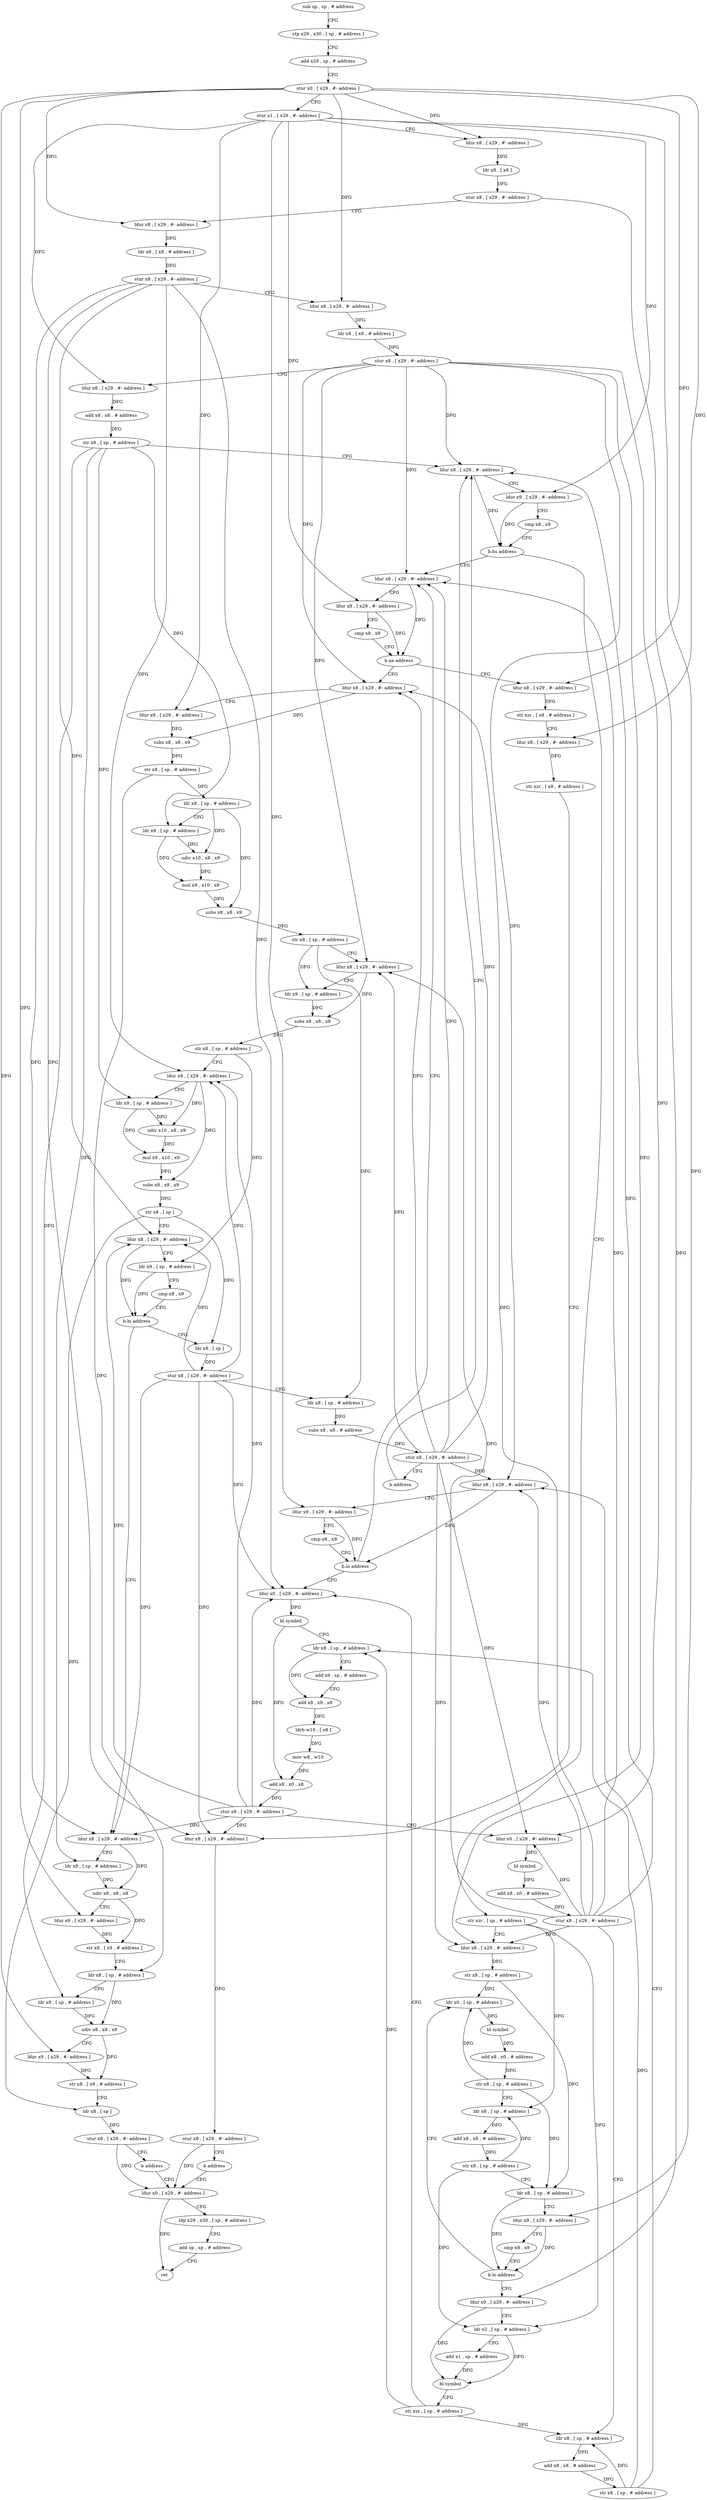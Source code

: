 digraph "func" {
"4235924" [label = "sub sp , sp , # address" ]
"4235928" [label = "stp x29 , x30 , [ sp , # address ]" ]
"4235932" [label = "add x29 , sp , # address" ]
"4235936" [label = "stur x0 , [ x29 , #- address ]" ]
"4235940" [label = "stur x1 , [ x29 , #- address ]" ]
"4235944" [label = "ldur x8 , [ x29 , #- address ]" ]
"4235948" [label = "ldr x8 , [ x8 ]" ]
"4235952" [label = "stur x8 , [ x29 , #- address ]" ]
"4235956" [label = "ldur x8 , [ x29 , #- address ]" ]
"4235960" [label = "ldr x8 , [ x8 , # address ]" ]
"4235964" [label = "stur x8 , [ x29 , #- address ]" ]
"4235968" [label = "ldur x8 , [ x29 , #- address ]" ]
"4235972" [label = "ldr x8 , [ x8 , # address ]" ]
"4235976" [label = "stur x8 , [ x29 , #- address ]" ]
"4235980" [label = "ldur x8 , [ x29 , #- address ]" ]
"4235984" [label = "add x8 , x8 , # address" ]
"4235988" [label = "str x8 , [ sp , # address ]" ]
"4235992" [label = "ldur x8 , [ x29 , #- address ]" ]
"4236164" [label = "ldur x8 , [ x29 , #- address ]" ]
"4236168" [label = "ldur x9 , [ x29 , #- address ]" ]
"4236172" [label = "cmp x8 , x9" ]
"4236176" [label = "b.ne address" ]
"4236208" [label = "ldur x8 , [ x29 , #- address ]" ]
"4236180" [label = "ldur x8 , [ x29 , #- address ]" ]
"4236008" [label = "str xzr , [ sp , # address ]" ]
"4236012" [label = "ldur x8 , [ x29 , #- address ]" ]
"4236016" [label = "str x8 , [ sp , # address ]" ]
"4236020" [label = "ldr x0 , [ sp , # address ]" ]
"4236212" [label = "ldur x9 , [ x29 , #- address ]" ]
"4236216" [label = "subs x8 , x8 , x9" ]
"4236220" [label = "str x8 , [ sp , # address ]" ]
"4236224" [label = "ldr x8 , [ sp , # address ]" ]
"4236228" [label = "ldr x9 , [ sp , # address ]" ]
"4236232" [label = "udiv x10 , x8 , x9" ]
"4236236" [label = "mul x9 , x10 , x9" ]
"4236240" [label = "subs x8 , x8 , x9" ]
"4236244" [label = "str x8 , [ sp , # address ]" ]
"4236248" [label = "ldur x8 , [ x29 , #- address ]" ]
"4236252" [label = "ldr x9 , [ sp , # address ]" ]
"4236256" [label = "subs x8 , x8 , x9" ]
"4236260" [label = "str x8 , [ sp , # address ]" ]
"4236264" [label = "ldur x8 , [ x29 , #- address ]" ]
"4236268" [label = "ldr x9 , [ sp , # address ]" ]
"4236272" [label = "udiv x10 , x8 , x9" ]
"4236276" [label = "mul x9 , x10 , x9" ]
"4236280" [label = "subs x8 , x8 , x9" ]
"4236284" [label = "str x8 , [ sp ]" ]
"4236288" [label = "ldur x8 , [ x29 , #- address ]" ]
"4236292" [label = "ldr x9 , [ sp , # address ]" ]
"4236296" [label = "cmp x8 , x9" ]
"4236300" [label = "b.hi address" ]
"4236356" [label = "ldr x8 , [ sp ]" ]
"4236304" [label = "ldur x8 , [ x29 , #- address ]" ]
"4236184" [label = "str xzr , [ x8 , # address ]" ]
"4236188" [label = "ldur x8 , [ x29 , #- address ]" ]
"4236192" [label = "str xzr , [ x8 , # address ]" ]
"4236196" [label = "ldur x8 , [ x29 , #- address ]" ]
"4236200" [label = "stur x8 , [ x29 , #- address ]" ]
"4236204" [label = "b address" ]
"4236380" [label = "ldur x0 , [ x29 , #- address ]" ]
"4236024" [label = "bl symbol" ]
"4236028" [label = "add x8 , x0 , # address" ]
"4236032" [label = "str x8 , [ sp , # address ]" ]
"4236036" [label = "ldr x8 , [ sp , # address ]" ]
"4236040" [label = "add x8 , x8 , # address" ]
"4236044" [label = "str x8 , [ sp , # address ]" ]
"4236048" [label = "ldr x8 , [ sp , # address ]" ]
"4236052" [label = "ldur x9 , [ x29 , #- address ]" ]
"4236056" [label = "cmp x8 , x9" ]
"4236060" [label = "b.lo address" ]
"4236064" [label = "ldur x0 , [ x29 , #- address ]" ]
"4236068" [label = "ldr x2 , [ sp , # address ]" ]
"4236072" [label = "add x1 , sp , # address" ]
"4236076" [label = "bl symbol" ]
"4236080" [label = "str xzr , [ sp , # address ]" ]
"4236084" [label = "ldur x0 , [ x29 , #- address ]" ]
"4236360" [label = "stur x8 , [ x29 , #- address ]" ]
"4236364" [label = "ldr x8 , [ sp , # address ]" ]
"4236368" [label = "subs x8 , x8 , # address" ]
"4236372" [label = "stur x8 , [ x29 , #- address ]" ]
"4236376" [label = "b address" ]
"4236308" [label = "ldr x9 , [ sp , # address ]" ]
"4236312" [label = "udiv x8 , x8 , x9" ]
"4236316" [label = "ldur x9 , [ x29 , #- address ]" ]
"4236320" [label = "str x8 , [ x9 , # address ]" ]
"4236324" [label = "ldr x8 , [ sp , # address ]" ]
"4236328" [label = "ldr x9 , [ sp , # address ]" ]
"4236332" [label = "udiv x8 , x8 , x9" ]
"4236336" [label = "ldur x9 , [ x29 , #- address ]" ]
"4236340" [label = "str x8 , [ x9 , # address ]" ]
"4236344" [label = "ldr x8 , [ sp ]" ]
"4236348" [label = "stur x8 , [ x29 , #- address ]" ]
"4236352" [label = "b address" ]
"4236384" [label = "ldp x29 , x30 , [ sp , # address ]" ]
"4236388" [label = "add sp , sp , # address" ]
"4236392" [label = "ret" ]
"4236088" [label = "bl symbol" ]
"4236092" [label = "ldr x8 , [ sp , # address ]" ]
"4236096" [label = "add x9 , sp , # address" ]
"4236100" [label = "add x8 , x9 , x8" ]
"4236104" [label = "ldrb w10 , [ x8 ]" ]
"4236108" [label = "mov w8 , w10" ]
"4236112" [label = "add x8 , x0 , x8" ]
"4236116" [label = "stur x8 , [ x29 , #- address ]" ]
"4236120" [label = "ldur x0 , [ x29 , #- address ]" ]
"4236124" [label = "bl symbol" ]
"4236128" [label = "add x8 , x0 , # address" ]
"4236132" [label = "stur x8 , [ x29 , #- address ]" ]
"4236136" [label = "ldr x8 , [ sp , # address ]" ]
"4236140" [label = "add x8 , x8 , # address" ]
"4236144" [label = "str x8 , [ sp , # address ]" ]
"4236148" [label = "ldur x8 , [ x29 , #- address ]" ]
"4236152" [label = "ldur x9 , [ x29 , #- address ]" ]
"4236156" [label = "cmp x8 , x9" ]
"4236160" [label = "b.lo address" ]
"4235996" [label = "ldur x9 , [ x29 , #- address ]" ]
"4236000" [label = "cmp x8 , x9" ]
"4236004" [label = "b.hs address" ]
"4235924" -> "4235928" [ label = "CFG" ]
"4235928" -> "4235932" [ label = "CFG" ]
"4235932" -> "4235936" [ label = "CFG" ]
"4235936" -> "4235940" [ label = "CFG" ]
"4235936" -> "4235944" [ label = "DFG" ]
"4235936" -> "4235956" [ label = "DFG" ]
"4235936" -> "4235968" [ label = "DFG" ]
"4235936" -> "4236180" [ label = "DFG" ]
"4235936" -> "4236188" [ label = "DFG" ]
"4235936" -> "4236316" [ label = "DFG" ]
"4235936" -> "4236336" [ label = "DFG" ]
"4235940" -> "4235944" [ label = "CFG" ]
"4235940" -> "4235980" [ label = "DFG" ]
"4235940" -> "4235996" [ label = "DFG" ]
"4235940" -> "4236168" [ label = "DFG" ]
"4235940" -> "4236212" [ label = "DFG" ]
"4235940" -> "4236052" [ label = "DFG" ]
"4235940" -> "4236152" [ label = "DFG" ]
"4235944" -> "4235948" [ label = "DFG" ]
"4235948" -> "4235952" [ label = "DFG" ]
"4235952" -> "4235956" [ label = "CFG" ]
"4235952" -> "4236064" [ label = "DFG" ]
"4235956" -> "4235960" [ label = "DFG" ]
"4235960" -> "4235964" [ label = "DFG" ]
"4235964" -> "4235968" [ label = "CFG" ]
"4235964" -> "4236264" [ label = "DFG" ]
"4235964" -> "4236288" [ label = "DFG" ]
"4235964" -> "4236196" [ label = "DFG" ]
"4235964" -> "4236304" [ label = "DFG" ]
"4235964" -> "4236084" [ label = "DFG" ]
"4235968" -> "4235972" [ label = "DFG" ]
"4235972" -> "4235976" [ label = "DFG" ]
"4235976" -> "4235980" [ label = "CFG" ]
"4235976" -> "4235992" [ label = "DFG" ]
"4235976" -> "4236164" [ label = "DFG" ]
"4235976" -> "4236012" [ label = "DFG" ]
"4235976" -> "4236208" [ label = "DFG" ]
"4235976" -> "4236248" [ label = "DFG" ]
"4235976" -> "4236120" [ label = "DFG" ]
"4235976" -> "4236148" [ label = "DFG" ]
"4235980" -> "4235984" [ label = "DFG" ]
"4235984" -> "4235988" [ label = "DFG" ]
"4235988" -> "4235992" [ label = "CFG" ]
"4235988" -> "4236228" [ label = "DFG" ]
"4235988" -> "4236268" [ label = "DFG" ]
"4235988" -> "4236308" [ label = "DFG" ]
"4235988" -> "4236328" [ label = "DFG" ]
"4235992" -> "4235996" [ label = "CFG" ]
"4235992" -> "4236004" [ label = "DFG" ]
"4236164" -> "4236168" [ label = "CFG" ]
"4236164" -> "4236176" [ label = "DFG" ]
"4236168" -> "4236172" [ label = "CFG" ]
"4236168" -> "4236176" [ label = "DFG" ]
"4236172" -> "4236176" [ label = "CFG" ]
"4236176" -> "4236208" [ label = "CFG" ]
"4236176" -> "4236180" [ label = "CFG" ]
"4236208" -> "4236212" [ label = "CFG" ]
"4236208" -> "4236216" [ label = "DFG" ]
"4236180" -> "4236184" [ label = "DFG" ]
"4236008" -> "4236012" [ label = "CFG" ]
"4236008" -> "4236036" [ label = "DFG" ]
"4236008" -> "4236068" [ label = "DFG" ]
"4236012" -> "4236016" [ label = "DFG" ]
"4236016" -> "4236020" [ label = "DFG" ]
"4236016" -> "4236048" [ label = "DFG" ]
"4236020" -> "4236024" [ label = "DFG" ]
"4236212" -> "4236216" [ label = "DFG" ]
"4236216" -> "4236220" [ label = "DFG" ]
"4236220" -> "4236224" [ label = "DFG" ]
"4236220" -> "4236324" [ label = "DFG" ]
"4236224" -> "4236228" [ label = "CFG" ]
"4236224" -> "4236232" [ label = "DFG" ]
"4236224" -> "4236240" [ label = "DFG" ]
"4236228" -> "4236232" [ label = "DFG" ]
"4236228" -> "4236236" [ label = "DFG" ]
"4236232" -> "4236236" [ label = "DFG" ]
"4236236" -> "4236240" [ label = "DFG" ]
"4236240" -> "4236244" [ label = "DFG" ]
"4236244" -> "4236248" [ label = "CFG" ]
"4236244" -> "4236252" [ label = "DFG" ]
"4236244" -> "4236364" [ label = "DFG" ]
"4236248" -> "4236252" [ label = "CFG" ]
"4236248" -> "4236256" [ label = "DFG" ]
"4236252" -> "4236256" [ label = "DFG" ]
"4236256" -> "4236260" [ label = "DFG" ]
"4236260" -> "4236264" [ label = "CFG" ]
"4236260" -> "4236292" [ label = "DFG" ]
"4236264" -> "4236268" [ label = "CFG" ]
"4236264" -> "4236272" [ label = "DFG" ]
"4236264" -> "4236280" [ label = "DFG" ]
"4236268" -> "4236272" [ label = "DFG" ]
"4236268" -> "4236276" [ label = "DFG" ]
"4236272" -> "4236276" [ label = "DFG" ]
"4236276" -> "4236280" [ label = "DFG" ]
"4236280" -> "4236284" [ label = "DFG" ]
"4236284" -> "4236288" [ label = "CFG" ]
"4236284" -> "4236356" [ label = "DFG" ]
"4236284" -> "4236344" [ label = "DFG" ]
"4236288" -> "4236292" [ label = "CFG" ]
"4236288" -> "4236300" [ label = "DFG" ]
"4236292" -> "4236296" [ label = "CFG" ]
"4236292" -> "4236300" [ label = "DFG" ]
"4236296" -> "4236300" [ label = "CFG" ]
"4236300" -> "4236356" [ label = "CFG" ]
"4236300" -> "4236304" [ label = "CFG" ]
"4236356" -> "4236360" [ label = "DFG" ]
"4236304" -> "4236308" [ label = "CFG" ]
"4236304" -> "4236312" [ label = "DFG" ]
"4236184" -> "4236188" [ label = "CFG" ]
"4236188" -> "4236192" [ label = "DFG" ]
"4236192" -> "4236196" [ label = "CFG" ]
"4236196" -> "4236200" [ label = "DFG" ]
"4236200" -> "4236204" [ label = "CFG" ]
"4236200" -> "4236380" [ label = "DFG" ]
"4236204" -> "4236380" [ label = "CFG" ]
"4236380" -> "4236384" [ label = "CFG" ]
"4236380" -> "4236392" [ label = "DFG" ]
"4236024" -> "4236028" [ label = "DFG" ]
"4236028" -> "4236032" [ label = "DFG" ]
"4236032" -> "4236036" [ label = "CFG" ]
"4236032" -> "4236020" [ label = "DFG" ]
"4236032" -> "4236048" [ label = "DFG" ]
"4236036" -> "4236040" [ label = "DFG" ]
"4236040" -> "4236044" [ label = "DFG" ]
"4236044" -> "4236048" [ label = "CFG" ]
"4236044" -> "4236036" [ label = "DFG" ]
"4236044" -> "4236068" [ label = "DFG" ]
"4236048" -> "4236052" [ label = "CFG" ]
"4236048" -> "4236060" [ label = "DFG" ]
"4236052" -> "4236056" [ label = "CFG" ]
"4236052" -> "4236060" [ label = "DFG" ]
"4236056" -> "4236060" [ label = "CFG" ]
"4236060" -> "4236020" [ label = "CFG" ]
"4236060" -> "4236064" [ label = "CFG" ]
"4236064" -> "4236068" [ label = "CFG" ]
"4236064" -> "4236076" [ label = "DFG" ]
"4236068" -> "4236072" [ label = "CFG" ]
"4236068" -> "4236076" [ label = "DFG" ]
"4236072" -> "4236076" [ label = "DFG" ]
"4236076" -> "4236080" [ label = "CFG" ]
"4236080" -> "4236084" [ label = "CFG" ]
"4236080" -> "4236092" [ label = "DFG" ]
"4236080" -> "4236136" [ label = "DFG" ]
"4236084" -> "4236088" [ label = "DFG" ]
"4236360" -> "4236364" [ label = "CFG" ]
"4236360" -> "4236264" [ label = "DFG" ]
"4236360" -> "4236288" [ label = "DFG" ]
"4236360" -> "4236196" [ label = "DFG" ]
"4236360" -> "4236304" [ label = "DFG" ]
"4236360" -> "4236084" [ label = "DFG" ]
"4236364" -> "4236368" [ label = "DFG" ]
"4236368" -> "4236372" [ label = "DFG" ]
"4236372" -> "4236376" [ label = "CFG" ]
"4236372" -> "4235992" [ label = "DFG" ]
"4236372" -> "4236164" [ label = "DFG" ]
"4236372" -> "4236012" [ label = "DFG" ]
"4236372" -> "4236208" [ label = "DFG" ]
"4236372" -> "4236248" [ label = "DFG" ]
"4236372" -> "4236120" [ label = "DFG" ]
"4236372" -> "4236148" [ label = "DFG" ]
"4236376" -> "4235992" [ label = "CFG" ]
"4236308" -> "4236312" [ label = "DFG" ]
"4236312" -> "4236316" [ label = "CFG" ]
"4236312" -> "4236320" [ label = "DFG" ]
"4236316" -> "4236320" [ label = "DFG" ]
"4236320" -> "4236324" [ label = "CFG" ]
"4236324" -> "4236328" [ label = "CFG" ]
"4236324" -> "4236332" [ label = "DFG" ]
"4236328" -> "4236332" [ label = "DFG" ]
"4236332" -> "4236336" [ label = "CFG" ]
"4236332" -> "4236340" [ label = "DFG" ]
"4236336" -> "4236340" [ label = "DFG" ]
"4236340" -> "4236344" [ label = "CFG" ]
"4236344" -> "4236348" [ label = "DFG" ]
"4236348" -> "4236352" [ label = "CFG" ]
"4236348" -> "4236380" [ label = "DFG" ]
"4236352" -> "4236380" [ label = "CFG" ]
"4236384" -> "4236388" [ label = "CFG" ]
"4236388" -> "4236392" [ label = "CFG" ]
"4236088" -> "4236092" [ label = "CFG" ]
"4236088" -> "4236112" [ label = "DFG" ]
"4236092" -> "4236096" [ label = "CFG" ]
"4236092" -> "4236100" [ label = "DFG" ]
"4236096" -> "4236100" [ label = "CFG" ]
"4236100" -> "4236104" [ label = "DFG" ]
"4236104" -> "4236108" [ label = "DFG" ]
"4236108" -> "4236112" [ label = "DFG" ]
"4236112" -> "4236116" [ label = "DFG" ]
"4236116" -> "4236120" [ label = "CFG" ]
"4236116" -> "4236264" [ label = "DFG" ]
"4236116" -> "4236288" [ label = "DFG" ]
"4236116" -> "4236196" [ label = "DFG" ]
"4236116" -> "4236304" [ label = "DFG" ]
"4236116" -> "4236084" [ label = "DFG" ]
"4236120" -> "4236124" [ label = "DFG" ]
"4236124" -> "4236128" [ label = "DFG" ]
"4236128" -> "4236132" [ label = "DFG" ]
"4236132" -> "4236136" [ label = "CFG" ]
"4236132" -> "4235992" [ label = "DFG" ]
"4236132" -> "4236164" [ label = "DFG" ]
"4236132" -> "4236012" [ label = "DFG" ]
"4236132" -> "4236208" [ label = "DFG" ]
"4236132" -> "4236248" [ label = "DFG" ]
"4236132" -> "4236120" [ label = "DFG" ]
"4236132" -> "4236148" [ label = "DFG" ]
"4236136" -> "4236140" [ label = "DFG" ]
"4236140" -> "4236144" [ label = "DFG" ]
"4236144" -> "4236148" [ label = "CFG" ]
"4236144" -> "4236092" [ label = "DFG" ]
"4236144" -> "4236136" [ label = "DFG" ]
"4236148" -> "4236152" [ label = "CFG" ]
"4236148" -> "4236160" [ label = "DFG" ]
"4236152" -> "4236156" [ label = "CFG" ]
"4236152" -> "4236160" [ label = "DFG" ]
"4236156" -> "4236160" [ label = "CFG" ]
"4236160" -> "4236084" [ label = "CFG" ]
"4236160" -> "4236164" [ label = "CFG" ]
"4235996" -> "4236000" [ label = "CFG" ]
"4235996" -> "4236004" [ label = "DFG" ]
"4236000" -> "4236004" [ label = "CFG" ]
"4236004" -> "4236164" [ label = "CFG" ]
"4236004" -> "4236008" [ label = "CFG" ]
}
